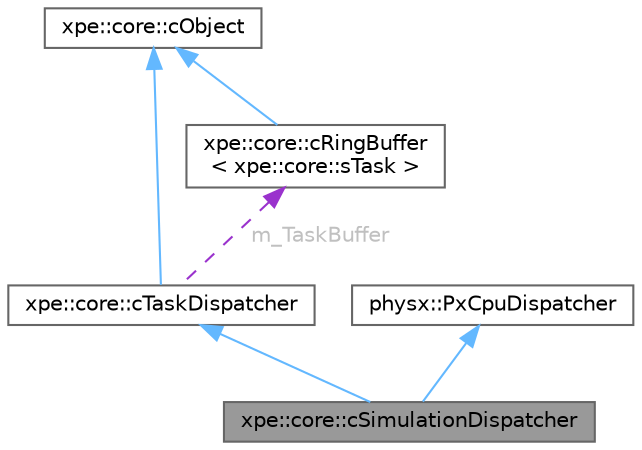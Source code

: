 digraph "xpe::core::cSimulationDispatcher"
{
 // LATEX_PDF_SIZE
  bgcolor="transparent";
  edge [fontname=Helvetica,fontsize=10,labelfontname=Helvetica,labelfontsize=10];
  node [fontname=Helvetica,fontsize=10,shape=box,height=0.2,width=0.4];
  Node1 [id="Node000001",label="xpe::core::cSimulationDispatcher",height=0.2,width=0.4,color="gray40", fillcolor="grey60", style="filled", fontcolor="black",tooltip=" "];
  Node2 -> Node1 [id="edge16_Node000001_Node000002",dir="back",color="steelblue1",style="solid",tooltip=" "];
  Node2 [id="Node000002",label="xpe::core::cTaskDispatcher",height=0.2,width=0.4,color="gray40", fillcolor="white", style="filled",URL="$classxpe_1_1core_1_1c_task_dispatcher.html",tooltip=" "];
  Node3 -> Node2 [id="edge17_Node000002_Node000003",dir="back",color="steelblue1",style="solid",tooltip=" "];
  Node3 [id="Node000003",label="xpe::core::cObject",height=0.2,width=0.4,color="gray40", fillcolor="white", style="filled",URL="$classxpe_1_1core_1_1c_object.html",tooltip=" "];
  Node4 -> Node2 [id="edge18_Node000002_Node000004",dir="back",color="darkorchid3",style="dashed",tooltip=" ",label=" m_TaskBuffer",fontcolor="grey" ];
  Node4 [id="Node000004",label="xpe::core::cRingBuffer\l\< xpe::core::sTask \>",height=0.2,width=0.4,color="gray40", fillcolor="white", style="filled",URL="$classxpe_1_1core_1_1c_ring_buffer.html",tooltip=" "];
  Node3 -> Node4 [id="edge19_Node000004_Node000003",dir="back",color="steelblue1",style="solid",tooltip=" "];
  Node5 -> Node1 [id="edge20_Node000001_Node000005",dir="back",color="steelblue1",style="solid",tooltip=" "];
  Node5 [id="Node000005",label="physx::PxCpuDispatcher",height=0.2,width=0.4,color="gray40", fillcolor="white", style="filled",tooltip=" "];
}
